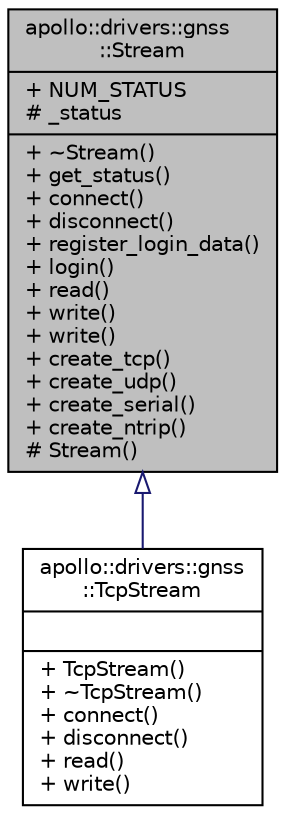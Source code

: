 digraph "apollo::drivers::gnss::Stream"
{
  edge [fontname="Helvetica",fontsize="10",labelfontname="Helvetica",labelfontsize="10"];
  node [fontname="Helvetica",fontsize="10",shape=record];
  Node1 [label="{apollo::drivers::gnss\l::Stream\n|+ NUM_STATUS\l# _status\l|+ ~Stream()\l+ get_status()\l+ connect()\l+ disconnect()\l+ register_login_data()\l+ login()\l+ read()\l+ write()\l+ write()\l+ create_tcp()\l+ create_udp()\l+ create_serial()\l+ create_ntrip()\l# Stream()\l}",height=0.2,width=0.4,color="black", fillcolor="grey75", style="filled" fontcolor="black"];
  Node1 -> Node2 [dir="back",color="midnightblue",fontsize="10",style="solid",arrowtail="onormal",fontname="Helvetica"];
  Node2 [label="{apollo::drivers::gnss\l::TcpStream\n||+ TcpStream()\l+ ~TcpStream()\l+ connect()\l+ disconnect()\l+ read()\l+ write()\l}",height=0.2,width=0.4,color="black", fillcolor="white", style="filled",URL="$classapollo_1_1drivers_1_1gnss_1_1TcpStream.html"];
}
